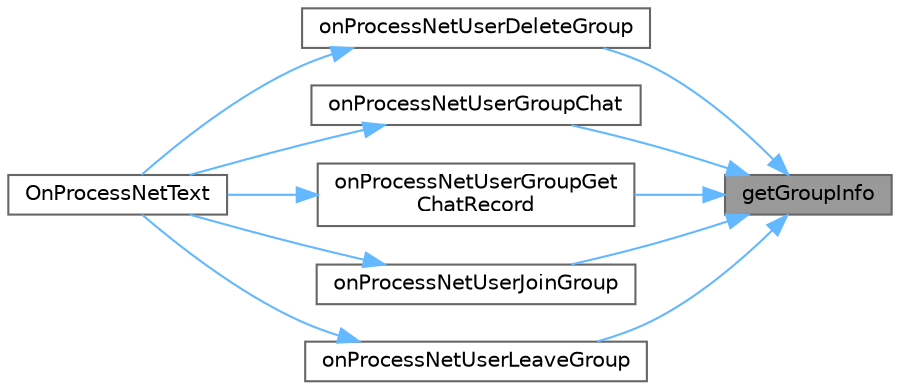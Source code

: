 digraph "getGroupInfo"
{
 // LATEX_PDF_SIZE
  bgcolor="transparent";
  edge [fontname=Helvetica,fontsize=10,labelfontname=Helvetica,labelfontsize=10];
  node [fontname=Helvetica,fontsize=10,shape=box,height=0.2,width=0.4];
  rankdir="RL";
  Node1 [id="Node000001",label="getGroupInfo",height=0.2,width=0.4,color="gray40", fillcolor="grey60", style="filled", fontcolor="black",tooltip="得到指定ID的群信息"];
  Node1 -> Node2 [id="edge1_Node000001_Node000002",dir="back",color="steelblue1",style="solid",tooltip=" "];
  Node2 [id="Node000002",label="onProcessNetUserDeleteGroup",height=0.2,width=0.4,color="grey40", fillcolor="white", style="filled",URL="$classcchatserver.html#ae17f04b24b5c267cc9525a5fff7b371c",tooltip="处理解散群消息"];
  Node2 -> Node3 [id="edge2_Node000002_Node000003",dir="back",color="steelblue1",style="solid",tooltip=" "];
  Node3 [id="Node000003",label="OnProcessNetText",height=0.2,width=0.4,color="grey40", fillcolor="white", style="filled",URL="$classcchatserver.html#a2122f43bc76cad23f89fc7d696f6c2e2",tooltip="处理网络字符串消息"];
  Node1 -> Node4 [id="edge3_Node000001_Node000004",dir="back",color="steelblue1",style="solid",tooltip=" "];
  Node4 [id="Node000004",label="onProcessNetUserGroupChat",height=0.2,width=0.4,color="grey40", fillcolor="white", style="filled",URL="$classcchatserver.html#ae30087229532fedfbc73faf40bdd1863",tooltip="处理用户聊天消息"];
  Node4 -> Node3 [id="edge4_Node000004_Node000003",dir="back",color="steelblue1",style="solid",tooltip=" "];
  Node1 -> Node5 [id="edge5_Node000001_Node000005",dir="back",color="steelblue1",style="solid",tooltip=" "];
  Node5 [id="Node000005",label="onProcessNetUserGroupGet\lChatRecord",height=0.2,width=0.4,color="grey40", fillcolor="white", style="filled",URL="$classcchatserver.html#af8ab0dc1708dd364652cbd59040531ba",tooltip="处理用户获取聊天记录消息"];
  Node5 -> Node3 [id="edge6_Node000005_Node000003",dir="back",color="steelblue1",style="solid",tooltip=" "];
  Node1 -> Node6 [id="edge7_Node000001_Node000006",dir="back",color="steelblue1",style="solid",tooltip=" "];
  Node6 [id="Node000006",label="onProcessNetUserJoinGroup",height=0.2,width=0.4,color="grey40", fillcolor="white", style="filled",URL="$classcchatserver.html#a6e01efd3c5ff1323ab11d1179c25d5bf",tooltip="处理加入群消息"];
  Node6 -> Node3 [id="edge8_Node000006_Node000003",dir="back",color="steelblue1",style="solid",tooltip=" "];
  Node1 -> Node7 [id="edge9_Node000001_Node000007",dir="back",color="steelblue1",style="solid",tooltip=" "];
  Node7 [id="Node000007",label="onProcessNetUserLeaveGroup",height=0.2,width=0.4,color="grey40", fillcolor="white", style="filled",URL="$classcchatserver.html#af143a16110da7c8584f24e4f5406c4d7",tooltip="处理离开群消息"];
  Node7 -> Node3 [id="edge10_Node000007_Node000003",dir="back",color="steelblue1",style="solid",tooltip=" "];
}

